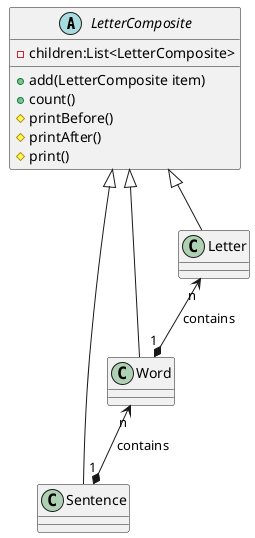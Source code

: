 @startuml

abstract class LetterComposite{
    -children:List<LetterComposite>
    +add(LetterComposite item)
    +count()
    #printBefore()
    #printAfter()
    #print()
}

LetterComposite <|-- Sentence
LetterComposite <|-- Word
LetterComposite <|-- Letter

Word "n" <--* "1" Sentence : contains
Letter "n" <--* "1" Word : contains

@enduml